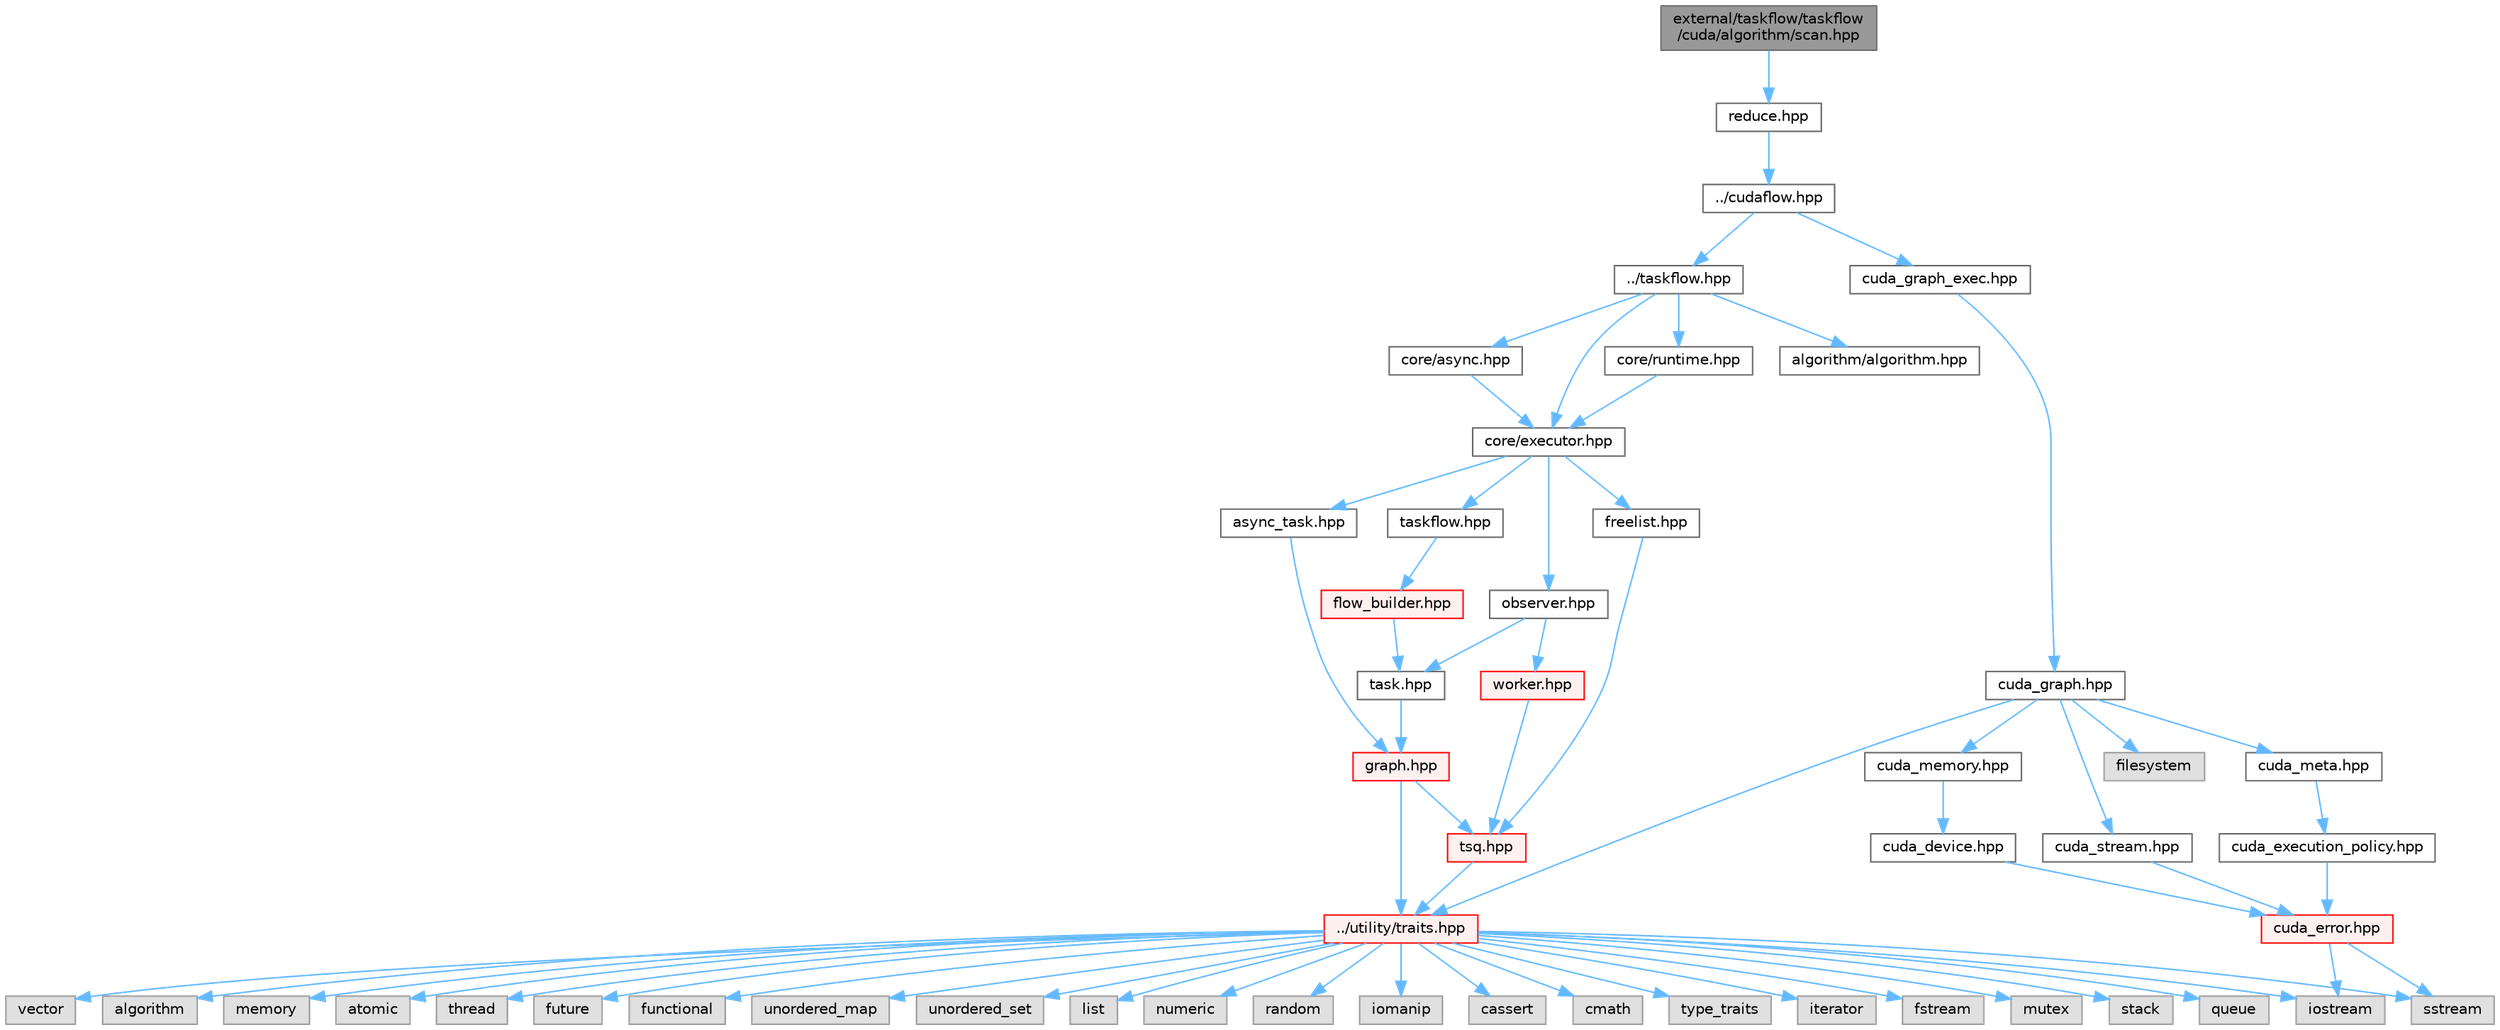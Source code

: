 digraph "external/taskflow/taskflow/cuda/algorithm/scan.hpp"
{
 // LATEX_PDF_SIZE
  bgcolor="transparent";
  edge [fontname=Helvetica,fontsize=10,labelfontname=Helvetica,labelfontsize=10];
  node [fontname=Helvetica,fontsize=10,shape=box,height=0.2,width=0.4];
  Node1 [id="Node000001",label="external/taskflow/taskflow\l/cuda/algorithm/scan.hpp",height=0.2,width=0.4,color="gray40", fillcolor="grey60", style="filled", fontcolor="black",tooltip="CUDA scan algorithm include file"];
  Node1 -> Node2 [id="edge62_Node000001_Node000002",color="steelblue1",style="solid",tooltip=" "];
  Node2 [id="Node000002",label="reduce.hpp",height=0.2,width=0.4,color="grey40", fillcolor="white", style="filled",URL="$taskflow_2cuda_2algorithm_2reduce_8hpp.html",tooltip="cuda reduce algorithms include file"];
  Node2 -> Node3 [id="edge63_Node000002_Node000003",color="steelblue1",style="solid",tooltip=" "];
  Node3 [id="Node000003",label="../cudaflow.hpp",height=0.2,width=0.4,color="grey40", fillcolor="white", style="filled",URL="$cudaflow_8hpp.html",tooltip="cudaFlow include file"];
  Node3 -> Node4 [id="edge64_Node000003_Node000004",color="steelblue1",style="solid",tooltip=" "];
  Node4 [id="Node000004",label="../taskflow.hpp",height=0.2,width=0.4,color="grey40", fillcolor="white", style="filled",URL="$taskflow_8hpp.html",tooltip="main taskflow include file"];
  Node4 -> Node5 [id="edge65_Node000004_Node000005",color="steelblue1",style="solid",tooltip=" "];
  Node5 [id="Node000005",label="core/executor.hpp",height=0.2,width=0.4,color="grey40", fillcolor="white", style="filled",URL="$executor_8hpp.html",tooltip="executor include file"];
  Node5 -> Node6 [id="edge66_Node000005_Node000006",color="steelblue1",style="solid",tooltip=" "];
  Node6 [id="Node000006",label="observer.hpp",height=0.2,width=0.4,color="grey40", fillcolor="white", style="filled",URL="$observer_8hpp.html",tooltip="observer include file"];
  Node6 -> Node7 [id="edge67_Node000006_Node000007",color="steelblue1",style="solid",tooltip=" "];
  Node7 [id="Node000007",label="task.hpp",height=0.2,width=0.4,color="grey40", fillcolor="white", style="filled",URL="$task_8hpp.html",tooltip="task include file"];
  Node7 -> Node8 [id="edge68_Node000007_Node000008",color="steelblue1",style="solid",tooltip=" "];
  Node8 [id="Node000008",label="graph.hpp",height=0.2,width=0.4,color="red", fillcolor="#FFF0F0", style="filled",URL="$taskflow_2core_2graph_8hpp.html",tooltip="graph include file"];
  Node8 -> Node10 [id="edge69_Node000008_Node000010",color="steelblue1",style="solid",tooltip=" "];
  Node10 [id="Node000010",label="../utility/traits.hpp",height=0.2,width=0.4,color="red", fillcolor="#FFF0F0", style="filled",URL="$taskflow_2utility_2traits_8hpp.html",tooltip=" "];
  Node10 -> Node11 [id="edge70_Node000010_Node000011",color="steelblue1",style="solid",tooltip=" "];
  Node11 [id="Node000011",label="type_traits",height=0.2,width=0.4,color="grey60", fillcolor="#E0E0E0", style="filled",tooltip=" "];
  Node10 -> Node12 [id="edge71_Node000010_Node000012",color="steelblue1",style="solid",tooltip=" "];
  Node12 [id="Node000012",label="iterator",height=0.2,width=0.4,color="grey60", fillcolor="#E0E0E0", style="filled",tooltip=" "];
  Node10 -> Node13 [id="edge72_Node000010_Node000013",color="steelblue1",style="solid",tooltip=" "];
  Node13 [id="Node000013",label="iostream",height=0.2,width=0.4,color="grey60", fillcolor="#E0E0E0", style="filled",tooltip=" "];
  Node10 -> Node14 [id="edge73_Node000010_Node000014",color="steelblue1",style="solid",tooltip=" "];
  Node14 [id="Node000014",label="fstream",height=0.2,width=0.4,color="grey60", fillcolor="#E0E0E0", style="filled",tooltip=" "];
  Node10 -> Node15 [id="edge74_Node000010_Node000015",color="steelblue1",style="solid",tooltip=" "];
  Node15 [id="Node000015",label="mutex",height=0.2,width=0.4,color="grey60", fillcolor="#E0E0E0", style="filled",tooltip=" "];
  Node10 -> Node16 [id="edge75_Node000010_Node000016",color="steelblue1",style="solid",tooltip=" "];
  Node16 [id="Node000016",label="stack",height=0.2,width=0.4,color="grey60", fillcolor="#E0E0E0", style="filled",tooltip=" "];
  Node10 -> Node17 [id="edge76_Node000010_Node000017",color="steelblue1",style="solid",tooltip=" "];
  Node17 [id="Node000017",label="queue",height=0.2,width=0.4,color="grey60", fillcolor="#E0E0E0", style="filled",tooltip=" "];
  Node10 -> Node18 [id="edge77_Node000010_Node000018",color="steelblue1",style="solid",tooltip=" "];
  Node18 [id="Node000018",label="vector",height=0.2,width=0.4,color="grey60", fillcolor="#E0E0E0", style="filled",tooltip=" "];
  Node10 -> Node19 [id="edge78_Node000010_Node000019",color="steelblue1",style="solid",tooltip=" "];
  Node19 [id="Node000019",label="algorithm",height=0.2,width=0.4,color="grey60", fillcolor="#E0E0E0", style="filled",tooltip=" "];
  Node10 -> Node20 [id="edge79_Node000010_Node000020",color="steelblue1",style="solid",tooltip=" "];
  Node20 [id="Node000020",label="memory",height=0.2,width=0.4,color="grey60", fillcolor="#E0E0E0", style="filled",tooltip=" "];
  Node10 -> Node21 [id="edge80_Node000010_Node000021",color="steelblue1",style="solid",tooltip=" "];
  Node21 [id="Node000021",label="atomic",height=0.2,width=0.4,color="grey60", fillcolor="#E0E0E0", style="filled",tooltip=" "];
  Node10 -> Node22 [id="edge81_Node000010_Node000022",color="steelblue1",style="solid",tooltip=" "];
  Node22 [id="Node000022",label="thread",height=0.2,width=0.4,color="grey60", fillcolor="#E0E0E0", style="filled",tooltip=" "];
  Node10 -> Node23 [id="edge82_Node000010_Node000023",color="steelblue1",style="solid",tooltip=" "];
  Node23 [id="Node000023",label="future",height=0.2,width=0.4,color="grey60", fillcolor="#E0E0E0", style="filled",tooltip=" "];
  Node10 -> Node24 [id="edge83_Node000010_Node000024",color="steelblue1",style="solid",tooltip=" "];
  Node24 [id="Node000024",label="functional",height=0.2,width=0.4,color="grey60", fillcolor="#E0E0E0", style="filled",tooltip=" "];
  Node10 -> Node25 [id="edge84_Node000010_Node000025",color="steelblue1",style="solid",tooltip=" "];
  Node25 [id="Node000025",label="unordered_map",height=0.2,width=0.4,color="grey60", fillcolor="#E0E0E0", style="filled",tooltip=" "];
  Node10 -> Node26 [id="edge85_Node000010_Node000026",color="steelblue1",style="solid",tooltip=" "];
  Node26 [id="Node000026",label="unordered_set",height=0.2,width=0.4,color="grey60", fillcolor="#E0E0E0", style="filled",tooltip=" "];
  Node10 -> Node27 [id="edge86_Node000010_Node000027",color="steelblue1",style="solid",tooltip=" "];
  Node27 [id="Node000027",label="sstream",height=0.2,width=0.4,color="grey60", fillcolor="#E0E0E0", style="filled",tooltip=" "];
  Node10 -> Node28 [id="edge87_Node000010_Node000028",color="steelblue1",style="solid",tooltip=" "];
  Node28 [id="Node000028",label="list",height=0.2,width=0.4,color="grey60", fillcolor="#E0E0E0", style="filled",tooltip=" "];
  Node10 -> Node29 [id="edge88_Node000010_Node000029",color="steelblue1",style="solid",tooltip=" "];
  Node29 [id="Node000029",label="numeric",height=0.2,width=0.4,color="grey60", fillcolor="#E0E0E0", style="filled",tooltip=" "];
  Node10 -> Node30 [id="edge89_Node000010_Node000030",color="steelblue1",style="solid",tooltip=" "];
  Node30 [id="Node000030",label="random",height=0.2,width=0.4,color="grey60", fillcolor="#E0E0E0", style="filled",tooltip=" "];
  Node10 -> Node31 [id="edge90_Node000010_Node000031",color="steelblue1",style="solid",tooltip=" "];
  Node31 [id="Node000031",label="iomanip",height=0.2,width=0.4,color="grey60", fillcolor="#E0E0E0", style="filled",tooltip=" "];
  Node10 -> Node32 [id="edge91_Node000010_Node000032",color="steelblue1",style="solid",tooltip=" "];
  Node32 [id="Node000032",label="cassert",height=0.2,width=0.4,color="grey60", fillcolor="#E0E0E0", style="filled",tooltip=" "];
  Node10 -> Node33 [id="edge92_Node000010_Node000033",color="steelblue1",style="solid",tooltip=" "];
  Node33 [id="Node000033",label="cmath",height=0.2,width=0.4,color="grey60", fillcolor="#E0E0E0", style="filled",tooltip=" "];
  Node8 -> Node59 [id="edge93_Node000008_Node000059",color="steelblue1",style="solid",tooltip=" "];
  Node59 [id="Node000059",label="tsq.hpp",height=0.2,width=0.4,color="red", fillcolor="#FFF0F0", style="filled",URL="$tsq_8hpp.html",tooltip="task queue include file"];
  Node59 -> Node10 [id="edge94_Node000059_Node000010",color="steelblue1",style="solid",tooltip=" "];
  Node6 -> Node60 [id="edge95_Node000006_Node000060",color="steelblue1",style="solid",tooltip=" "];
  Node60 [id="Node000060",label="worker.hpp",height=0.2,width=0.4,color="red", fillcolor="#FFF0F0", style="filled",URL="$worker_8hpp.html",tooltip="worker include file"];
  Node60 -> Node59 [id="edge96_Node000060_Node000059",color="steelblue1",style="solid",tooltip=" "];
  Node5 -> Node65 [id="edge97_Node000005_Node000065",color="steelblue1",style="solid",tooltip=" "];
  Node65 [id="Node000065",label="taskflow.hpp",height=0.2,width=0.4,color="grey40", fillcolor="white", style="filled",URL="$core_2taskflow_8hpp.html",tooltip="taskflow include file"];
  Node65 -> Node66 [id="edge98_Node000065_Node000066",color="steelblue1",style="solid",tooltip=" "];
  Node66 [id="Node000066",label="flow_builder.hpp",height=0.2,width=0.4,color="red", fillcolor="#FFF0F0", style="filled",URL="$flow__builder_8hpp.html",tooltip="flow builder include file"];
  Node66 -> Node7 [id="edge99_Node000066_Node000007",color="steelblue1",style="solid",tooltip=" "];
  Node5 -> Node68 [id="edge100_Node000005_Node000068",color="steelblue1",style="solid",tooltip=" "];
  Node68 [id="Node000068",label="async_task.hpp",height=0.2,width=0.4,color="grey40", fillcolor="white", style="filled",URL="$taskflow_2core_2async__task_8hpp.html",tooltip="asynchronous task include file"];
  Node68 -> Node8 [id="edge101_Node000068_Node000008",color="steelblue1",style="solid",tooltip=" "];
  Node5 -> Node69 [id="edge102_Node000005_Node000069",color="steelblue1",style="solid",tooltip=" "];
  Node69 [id="Node000069",label="freelist.hpp",height=0.2,width=0.4,color="grey40", fillcolor="white", style="filled",URL="$freelist_8hpp.html",tooltip=" "];
  Node69 -> Node59 [id="edge103_Node000069_Node000059",color="steelblue1",style="solid",tooltip=" "];
  Node4 -> Node70 [id="edge104_Node000004_Node000070",color="steelblue1",style="solid",tooltip=" "];
  Node70 [id="Node000070",label="core/runtime.hpp",height=0.2,width=0.4,color="grey40", fillcolor="white", style="filled",URL="$runtime_8hpp.html",tooltip=" "];
  Node70 -> Node5 [id="edge105_Node000070_Node000005",color="steelblue1",style="solid",tooltip=" "];
  Node4 -> Node71 [id="edge106_Node000004_Node000071",color="steelblue1",style="solid",tooltip=" "];
  Node71 [id="Node000071",label="core/async.hpp",height=0.2,width=0.4,color="grey40", fillcolor="white", style="filled",URL="$async_8hpp.html",tooltip=" "];
  Node71 -> Node5 [id="edge107_Node000071_Node000005",color="steelblue1",style="solid",tooltip=" "];
  Node4 -> Node72 [id="edge108_Node000004_Node000072",color="steelblue1",style="solid",tooltip=" "];
  Node72 [id="Node000072",label="algorithm/algorithm.hpp",height=0.2,width=0.4,color="grey40", fillcolor="white", style="filled",URL="$algorithm_8hpp.html",tooltip=" "];
  Node3 -> Node73 [id="edge109_Node000003_Node000073",color="steelblue1",style="solid",tooltip=" "];
  Node73 [id="Node000073",label="cuda_graph_exec.hpp",height=0.2,width=0.4,color="grey40", fillcolor="white", style="filled",URL="$cuda__graph__exec_8hpp.html",tooltip=" "];
  Node73 -> Node74 [id="edge110_Node000073_Node000074",color="steelblue1",style="solid",tooltip=" "];
  Node74 [id="Node000074",label="cuda_graph.hpp",height=0.2,width=0.4,color="grey40", fillcolor="white", style="filled",URL="$cuda__graph_8hpp.html",tooltip=" "];
  Node74 -> Node75 [id="edge111_Node000074_Node000075",color="steelblue1",style="solid",tooltip=" "];
  Node75 [id="Node000075",label="filesystem",height=0.2,width=0.4,color="grey60", fillcolor="#E0E0E0", style="filled",tooltip=" "];
  Node74 -> Node76 [id="edge112_Node000074_Node000076",color="steelblue1",style="solid",tooltip=" "];
  Node76 [id="Node000076",label="cuda_memory.hpp",height=0.2,width=0.4,color="grey40", fillcolor="white", style="filled",URL="$cuda__memory_8hpp.html",tooltip="CUDA memory utilities include file"];
  Node76 -> Node77 [id="edge113_Node000076_Node000077",color="steelblue1",style="solid",tooltip=" "];
  Node77 [id="Node000077",label="cuda_device.hpp",height=0.2,width=0.4,color="grey40", fillcolor="white", style="filled",URL="$cuda__device_8hpp.html",tooltip="CUDA device utilities include file"];
  Node77 -> Node78 [id="edge114_Node000077_Node000078",color="steelblue1",style="solid",tooltip=" "];
  Node78 [id="Node000078",label="cuda_error.hpp",height=0.2,width=0.4,color="red", fillcolor="#FFF0F0", style="filled",URL="$cuda__error_8hpp.html",tooltip=" "];
  Node78 -> Node13 [id="edge115_Node000078_Node000013",color="steelblue1",style="solid",tooltip=" "];
  Node78 -> Node27 [id="edge116_Node000078_Node000027",color="steelblue1",style="solid",tooltip=" "];
  Node74 -> Node80 [id="edge117_Node000074_Node000080",color="steelblue1",style="solid",tooltip=" "];
  Node80 [id="Node000080",label="cuda_stream.hpp",height=0.2,width=0.4,color="grey40", fillcolor="white", style="filled",URL="$cuda__stream_8hpp.html",tooltip="CUDA stream utilities include file"];
  Node80 -> Node78 [id="edge118_Node000080_Node000078",color="steelblue1",style="solid",tooltip=" "];
  Node74 -> Node81 [id="edge119_Node000074_Node000081",color="steelblue1",style="solid",tooltip=" "];
  Node81 [id="Node000081",label="cuda_meta.hpp",height=0.2,width=0.4,color="grey40", fillcolor="white", style="filled",URL="$cuda__meta_8hpp.html",tooltip=" "];
  Node81 -> Node82 [id="edge120_Node000081_Node000082",color="steelblue1",style="solid",tooltip=" "];
  Node82 [id="Node000082",label="cuda_execution_policy.hpp",height=0.2,width=0.4,color="grey40", fillcolor="white", style="filled",URL="$cuda__execution__policy_8hpp.html",tooltip="CUDA execution policy include file"];
  Node82 -> Node78 [id="edge121_Node000082_Node000078",color="steelblue1",style="solid",tooltip=" "];
  Node74 -> Node10 [id="edge122_Node000074_Node000010",color="steelblue1",style="solid",tooltip=" "];
}

